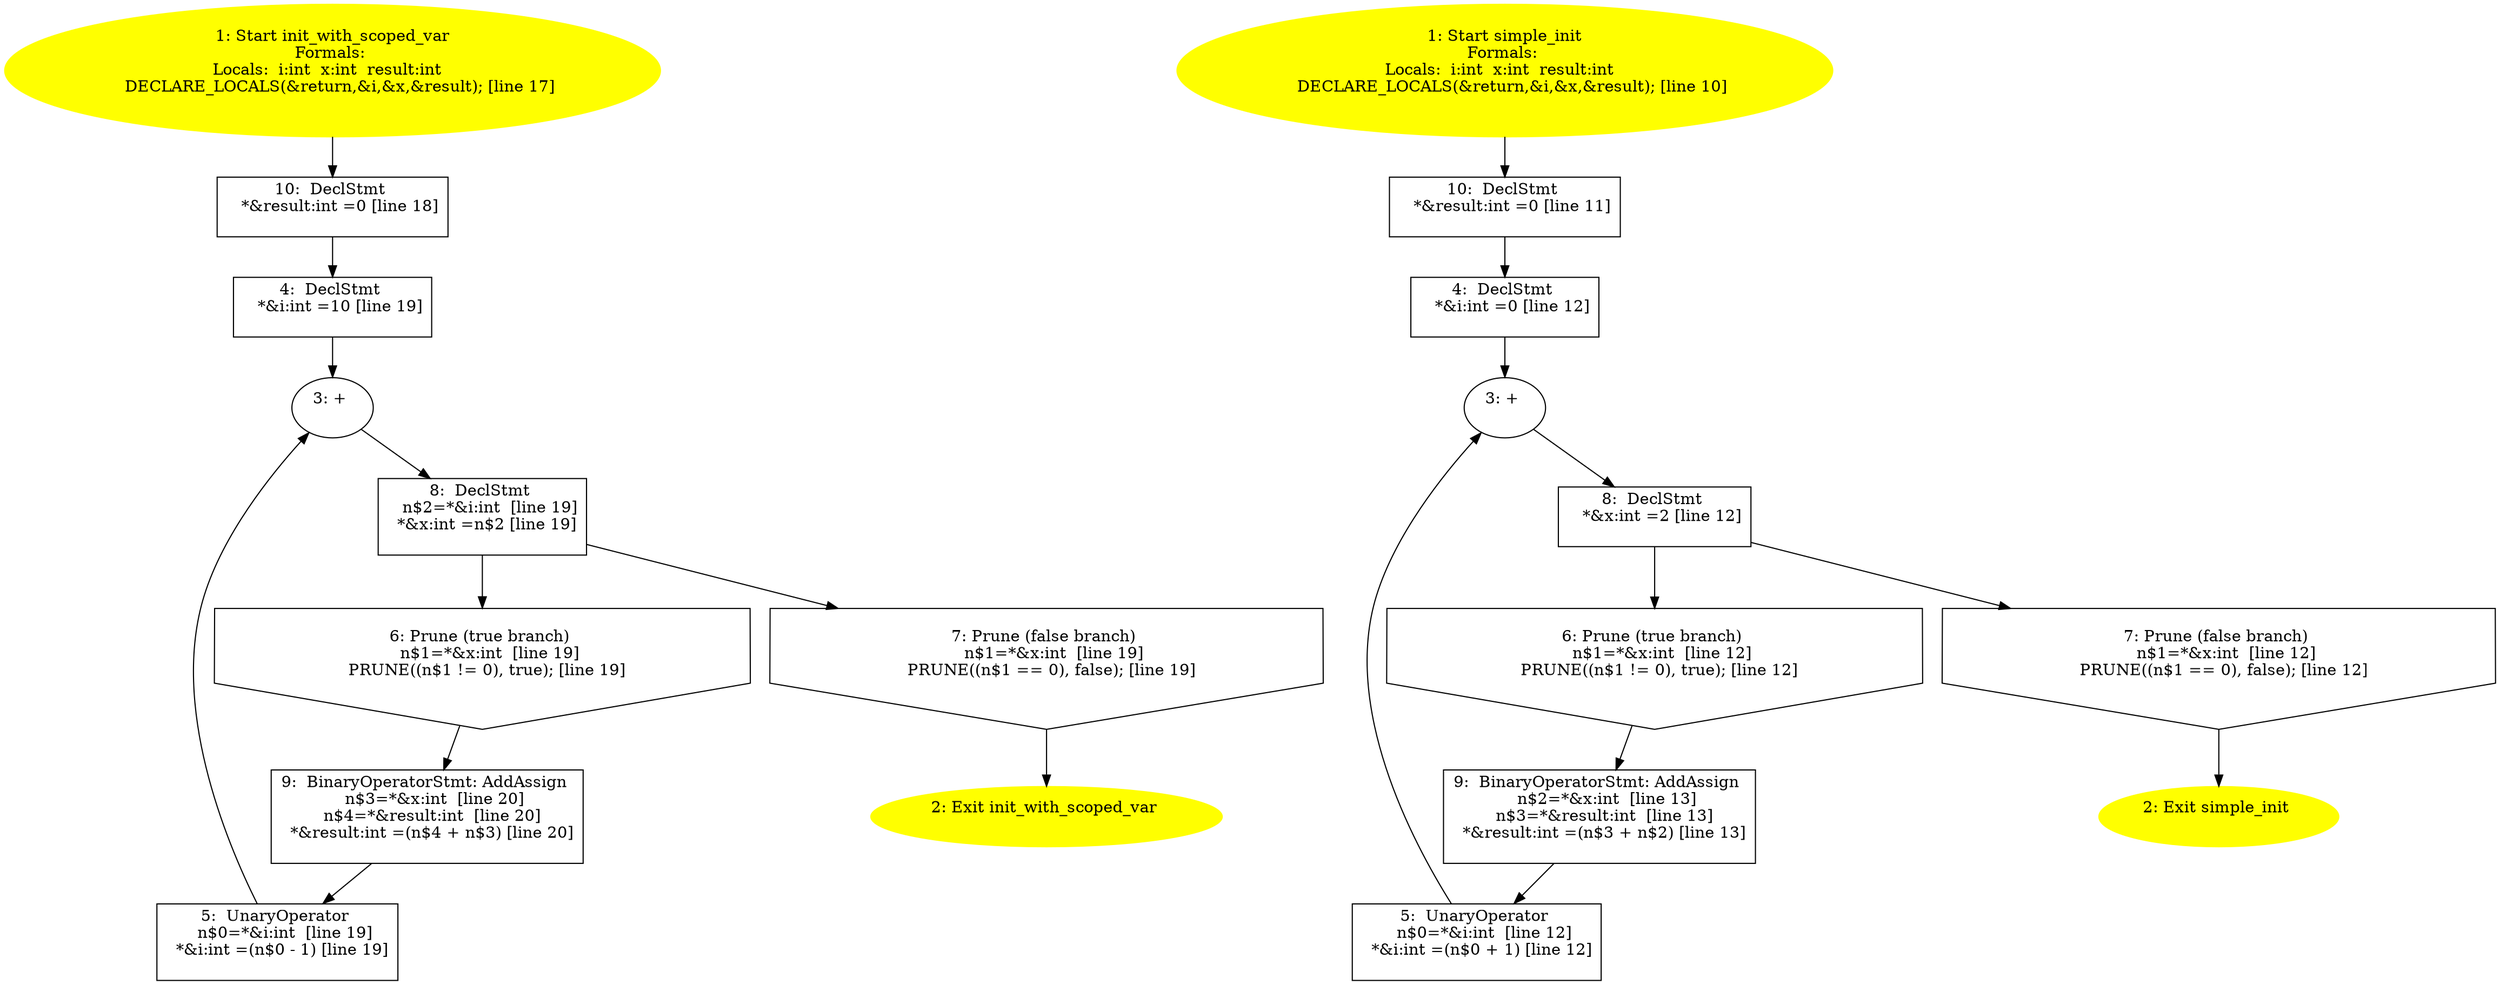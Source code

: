 /* @generated */
digraph iCFG {
"init_with_scoped_var{d41d8cd98f00b204e9800998ecf8427e_Z20init_with_scoped_varv}.9eaa8cb1afcf26a2e0de61b85a00bb74_10" [label="10:  DeclStmt \n   *&result:int =0 [line 18]\n " shape="box"]
	

	 "init_with_scoped_var{d41d8cd98f00b204e9800998ecf8427e_Z20init_with_scoped_varv}.9eaa8cb1afcf26a2e0de61b85a00bb74_10" -> "init_with_scoped_var{d41d8cd98f00b204e9800998ecf8427e_Z20init_with_scoped_varv}.9eaa8cb1afcf26a2e0de61b85a00bb74_4" ;
"init_with_scoped_var{d41d8cd98f00b204e9800998ecf8427e_Z20init_with_scoped_varv}.9eaa8cb1afcf26a2e0de61b85a00bb74_9" [label="9:  BinaryOperatorStmt: AddAssign \n   n$3=*&x:int  [line 20]\n  n$4=*&result:int  [line 20]\n  *&result:int =(n$4 + n$3) [line 20]\n " shape="box"]
	

	 "init_with_scoped_var{d41d8cd98f00b204e9800998ecf8427e_Z20init_with_scoped_varv}.9eaa8cb1afcf26a2e0de61b85a00bb74_9" -> "init_with_scoped_var{d41d8cd98f00b204e9800998ecf8427e_Z20init_with_scoped_varv}.9eaa8cb1afcf26a2e0de61b85a00bb74_5" ;
"init_with_scoped_var{d41d8cd98f00b204e9800998ecf8427e_Z20init_with_scoped_varv}.9eaa8cb1afcf26a2e0de61b85a00bb74_8" [label="8:  DeclStmt \n   n$2=*&i:int  [line 19]\n  *&x:int =n$2 [line 19]\n " shape="box"]
	

	 "init_with_scoped_var{d41d8cd98f00b204e9800998ecf8427e_Z20init_with_scoped_varv}.9eaa8cb1afcf26a2e0de61b85a00bb74_8" -> "init_with_scoped_var{d41d8cd98f00b204e9800998ecf8427e_Z20init_with_scoped_varv}.9eaa8cb1afcf26a2e0de61b85a00bb74_6" ;
	 "init_with_scoped_var{d41d8cd98f00b204e9800998ecf8427e_Z20init_with_scoped_varv}.9eaa8cb1afcf26a2e0de61b85a00bb74_8" -> "init_with_scoped_var{d41d8cd98f00b204e9800998ecf8427e_Z20init_with_scoped_varv}.9eaa8cb1afcf26a2e0de61b85a00bb74_7" ;
"init_with_scoped_var{d41d8cd98f00b204e9800998ecf8427e_Z20init_with_scoped_varv}.9eaa8cb1afcf26a2e0de61b85a00bb74_7" [label="7: Prune (false branch) \n   n$1=*&x:int  [line 19]\n  PRUNE((n$1 == 0), false); [line 19]\n " shape="invhouse"]
	

	 "init_with_scoped_var{d41d8cd98f00b204e9800998ecf8427e_Z20init_with_scoped_varv}.9eaa8cb1afcf26a2e0de61b85a00bb74_7" -> "init_with_scoped_var{d41d8cd98f00b204e9800998ecf8427e_Z20init_with_scoped_varv}.9eaa8cb1afcf26a2e0de61b85a00bb74_2" ;
"init_with_scoped_var{d41d8cd98f00b204e9800998ecf8427e_Z20init_with_scoped_varv}.9eaa8cb1afcf26a2e0de61b85a00bb74_6" [label="6: Prune (true branch) \n   n$1=*&x:int  [line 19]\n  PRUNE((n$1 != 0), true); [line 19]\n " shape="invhouse"]
	

	 "init_with_scoped_var{d41d8cd98f00b204e9800998ecf8427e_Z20init_with_scoped_varv}.9eaa8cb1afcf26a2e0de61b85a00bb74_6" -> "init_with_scoped_var{d41d8cd98f00b204e9800998ecf8427e_Z20init_with_scoped_varv}.9eaa8cb1afcf26a2e0de61b85a00bb74_9" ;
"init_with_scoped_var{d41d8cd98f00b204e9800998ecf8427e_Z20init_with_scoped_varv}.9eaa8cb1afcf26a2e0de61b85a00bb74_5" [label="5:  UnaryOperator \n   n$0=*&i:int  [line 19]\n  *&i:int =(n$0 - 1) [line 19]\n " shape="box"]
	

	 "init_with_scoped_var{d41d8cd98f00b204e9800998ecf8427e_Z20init_with_scoped_varv}.9eaa8cb1afcf26a2e0de61b85a00bb74_5" -> "init_with_scoped_var{d41d8cd98f00b204e9800998ecf8427e_Z20init_with_scoped_varv}.9eaa8cb1afcf26a2e0de61b85a00bb74_3" ;
"init_with_scoped_var{d41d8cd98f00b204e9800998ecf8427e_Z20init_with_scoped_varv}.9eaa8cb1afcf26a2e0de61b85a00bb74_4" [label="4:  DeclStmt \n   *&i:int =10 [line 19]\n " shape="box"]
	

	 "init_with_scoped_var{d41d8cd98f00b204e9800998ecf8427e_Z20init_with_scoped_varv}.9eaa8cb1afcf26a2e0de61b85a00bb74_4" -> "init_with_scoped_var{d41d8cd98f00b204e9800998ecf8427e_Z20init_with_scoped_varv}.9eaa8cb1afcf26a2e0de61b85a00bb74_3" ;
"init_with_scoped_var{d41d8cd98f00b204e9800998ecf8427e_Z20init_with_scoped_varv}.9eaa8cb1afcf26a2e0de61b85a00bb74_3" [label="3: + \n  " ]
	

	 "init_with_scoped_var{d41d8cd98f00b204e9800998ecf8427e_Z20init_with_scoped_varv}.9eaa8cb1afcf26a2e0de61b85a00bb74_3" -> "init_with_scoped_var{d41d8cd98f00b204e9800998ecf8427e_Z20init_with_scoped_varv}.9eaa8cb1afcf26a2e0de61b85a00bb74_8" ;
"init_with_scoped_var{d41d8cd98f00b204e9800998ecf8427e_Z20init_with_scoped_varv}.9eaa8cb1afcf26a2e0de61b85a00bb74_2" [label="2: Exit init_with_scoped_var \n  " color=yellow style=filled]
	

"init_with_scoped_var{d41d8cd98f00b204e9800998ecf8427e_Z20init_with_scoped_varv}.9eaa8cb1afcf26a2e0de61b85a00bb74_1" [label="1: Start init_with_scoped_var\nFormals: \nLocals:  i:int  x:int  result:int  \n   DECLARE_LOCALS(&return,&i,&x,&result); [line 17]\n " color=yellow style=filled]
	

	 "init_with_scoped_var{d41d8cd98f00b204e9800998ecf8427e_Z20init_with_scoped_varv}.9eaa8cb1afcf26a2e0de61b85a00bb74_1" -> "init_with_scoped_var{d41d8cd98f00b204e9800998ecf8427e_Z20init_with_scoped_varv}.9eaa8cb1afcf26a2e0de61b85a00bb74_10" ;
"simple_init{d41d8cd98f00b204e9800998ecf8427e_Z11simple_initv}.6a6a2496db848561b55cfa6b13f858c9_10" [label="10:  DeclStmt \n   *&result:int =0 [line 11]\n " shape="box"]
	

	 "simple_init{d41d8cd98f00b204e9800998ecf8427e_Z11simple_initv}.6a6a2496db848561b55cfa6b13f858c9_10" -> "simple_init{d41d8cd98f00b204e9800998ecf8427e_Z11simple_initv}.6a6a2496db848561b55cfa6b13f858c9_4" ;
"simple_init{d41d8cd98f00b204e9800998ecf8427e_Z11simple_initv}.6a6a2496db848561b55cfa6b13f858c9_9" [label="9:  BinaryOperatorStmt: AddAssign \n   n$2=*&x:int  [line 13]\n  n$3=*&result:int  [line 13]\n  *&result:int =(n$3 + n$2) [line 13]\n " shape="box"]
	

	 "simple_init{d41d8cd98f00b204e9800998ecf8427e_Z11simple_initv}.6a6a2496db848561b55cfa6b13f858c9_9" -> "simple_init{d41d8cd98f00b204e9800998ecf8427e_Z11simple_initv}.6a6a2496db848561b55cfa6b13f858c9_5" ;
"simple_init{d41d8cd98f00b204e9800998ecf8427e_Z11simple_initv}.6a6a2496db848561b55cfa6b13f858c9_8" [label="8:  DeclStmt \n   *&x:int =2 [line 12]\n " shape="box"]
	

	 "simple_init{d41d8cd98f00b204e9800998ecf8427e_Z11simple_initv}.6a6a2496db848561b55cfa6b13f858c9_8" -> "simple_init{d41d8cd98f00b204e9800998ecf8427e_Z11simple_initv}.6a6a2496db848561b55cfa6b13f858c9_6" ;
	 "simple_init{d41d8cd98f00b204e9800998ecf8427e_Z11simple_initv}.6a6a2496db848561b55cfa6b13f858c9_8" -> "simple_init{d41d8cd98f00b204e9800998ecf8427e_Z11simple_initv}.6a6a2496db848561b55cfa6b13f858c9_7" ;
"simple_init{d41d8cd98f00b204e9800998ecf8427e_Z11simple_initv}.6a6a2496db848561b55cfa6b13f858c9_7" [label="7: Prune (false branch) \n   n$1=*&x:int  [line 12]\n  PRUNE((n$1 == 0), false); [line 12]\n " shape="invhouse"]
	

	 "simple_init{d41d8cd98f00b204e9800998ecf8427e_Z11simple_initv}.6a6a2496db848561b55cfa6b13f858c9_7" -> "simple_init{d41d8cd98f00b204e9800998ecf8427e_Z11simple_initv}.6a6a2496db848561b55cfa6b13f858c9_2" ;
"simple_init{d41d8cd98f00b204e9800998ecf8427e_Z11simple_initv}.6a6a2496db848561b55cfa6b13f858c9_6" [label="6: Prune (true branch) \n   n$1=*&x:int  [line 12]\n  PRUNE((n$1 != 0), true); [line 12]\n " shape="invhouse"]
	

	 "simple_init{d41d8cd98f00b204e9800998ecf8427e_Z11simple_initv}.6a6a2496db848561b55cfa6b13f858c9_6" -> "simple_init{d41d8cd98f00b204e9800998ecf8427e_Z11simple_initv}.6a6a2496db848561b55cfa6b13f858c9_9" ;
"simple_init{d41d8cd98f00b204e9800998ecf8427e_Z11simple_initv}.6a6a2496db848561b55cfa6b13f858c9_5" [label="5:  UnaryOperator \n   n$0=*&i:int  [line 12]\n  *&i:int =(n$0 + 1) [line 12]\n " shape="box"]
	

	 "simple_init{d41d8cd98f00b204e9800998ecf8427e_Z11simple_initv}.6a6a2496db848561b55cfa6b13f858c9_5" -> "simple_init{d41d8cd98f00b204e9800998ecf8427e_Z11simple_initv}.6a6a2496db848561b55cfa6b13f858c9_3" ;
"simple_init{d41d8cd98f00b204e9800998ecf8427e_Z11simple_initv}.6a6a2496db848561b55cfa6b13f858c9_4" [label="4:  DeclStmt \n   *&i:int =0 [line 12]\n " shape="box"]
	

	 "simple_init{d41d8cd98f00b204e9800998ecf8427e_Z11simple_initv}.6a6a2496db848561b55cfa6b13f858c9_4" -> "simple_init{d41d8cd98f00b204e9800998ecf8427e_Z11simple_initv}.6a6a2496db848561b55cfa6b13f858c9_3" ;
"simple_init{d41d8cd98f00b204e9800998ecf8427e_Z11simple_initv}.6a6a2496db848561b55cfa6b13f858c9_3" [label="3: + \n  " ]
	

	 "simple_init{d41d8cd98f00b204e9800998ecf8427e_Z11simple_initv}.6a6a2496db848561b55cfa6b13f858c9_3" -> "simple_init{d41d8cd98f00b204e9800998ecf8427e_Z11simple_initv}.6a6a2496db848561b55cfa6b13f858c9_8" ;
"simple_init{d41d8cd98f00b204e9800998ecf8427e_Z11simple_initv}.6a6a2496db848561b55cfa6b13f858c9_2" [label="2: Exit simple_init \n  " color=yellow style=filled]
	

"simple_init{d41d8cd98f00b204e9800998ecf8427e_Z11simple_initv}.6a6a2496db848561b55cfa6b13f858c9_1" [label="1: Start simple_init\nFormals: \nLocals:  i:int  x:int  result:int  \n   DECLARE_LOCALS(&return,&i,&x,&result); [line 10]\n " color=yellow style=filled]
	

	 "simple_init{d41d8cd98f00b204e9800998ecf8427e_Z11simple_initv}.6a6a2496db848561b55cfa6b13f858c9_1" -> "simple_init{d41d8cd98f00b204e9800998ecf8427e_Z11simple_initv}.6a6a2496db848561b55cfa6b13f858c9_10" ;
}
